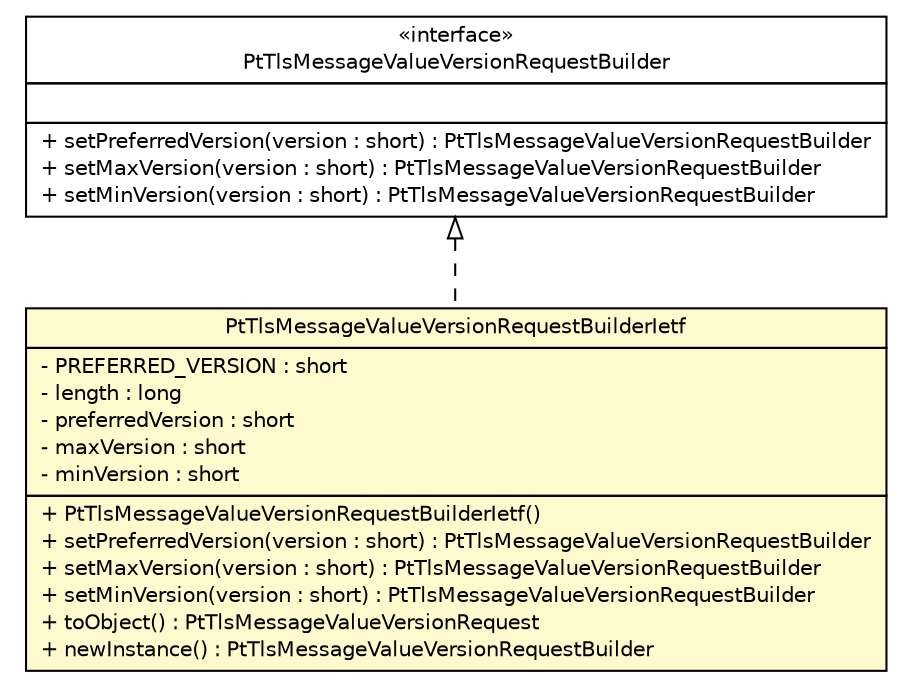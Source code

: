 #!/usr/local/bin/dot
#
# Class diagram 
# Generated by UMLGraph version R5_6 (http://www.umlgraph.org/)
#

digraph G {
	edge [fontname="Helvetica",fontsize=10,labelfontname="Helvetica",labelfontsize=10];
	node [fontname="Helvetica",fontsize=10,shape=plaintext];
	nodesep=0.25;
	ranksep=0.5;
	// org.ietf.nea.pt.value.PtTlsMessageValueVersionRequestBuilder
	c152054 [label=<<table title="org.ietf.nea.pt.value.PtTlsMessageValueVersionRequestBuilder" border="0" cellborder="1" cellspacing="0" cellpadding="2" port="p" href="./PtTlsMessageValueVersionRequestBuilder.html">
		<tr><td><table border="0" cellspacing="0" cellpadding="1">
<tr><td align="center" balign="center"> &#171;interface&#187; </td></tr>
<tr><td align="center" balign="center"> PtTlsMessageValueVersionRequestBuilder </td></tr>
		</table></td></tr>
		<tr><td><table border="0" cellspacing="0" cellpadding="1">
<tr><td align="left" balign="left">  </td></tr>
		</table></td></tr>
		<tr><td><table border="0" cellspacing="0" cellpadding="1">
<tr><td align="left" balign="left"> + setPreferredVersion(version : short) : PtTlsMessageValueVersionRequestBuilder </td></tr>
<tr><td align="left" balign="left"> + setMaxVersion(version : short) : PtTlsMessageValueVersionRequestBuilder </td></tr>
<tr><td align="left" balign="left"> + setMinVersion(version : short) : PtTlsMessageValueVersionRequestBuilder </td></tr>
		</table></td></tr>
		</table>>, URL="./PtTlsMessageValueVersionRequestBuilder.html", fontname="Helvetica", fontcolor="black", fontsize=10.0];
	// org.ietf.nea.pt.value.PtTlsMessageValueVersionRequestBuilderIetf
	c152056 [label=<<table title="org.ietf.nea.pt.value.PtTlsMessageValueVersionRequestBuilderIetf" border="0" cellborder="1" cellspacing="0" cellpadding="2" port="p" bgcolor="lemonChiffon" href="./PtTlsMessageValueVersionRequestBuilderIetf.html">
		<tr><td><table border="0" cellspacing="0" cellpadding="1">
<tr><td align="center" balign="center"> PtTlsMessageValueVersionRequestBuilderIetf </td></tr>
		</table></td></tr>
		<tr><td><table border="0" cellspacing="0" cellpadding="1">
<tr><td align="left" balign="left"> - PREFERRED_VERSION : short </td></tr>
<tr><td align="left" balign="left"> - length : long </td></tr>
<tr><td align="left" balign="left"> - preferredVersion : short </td></tr>
<tr><td align="left" balign="left"> - maxVersion : short </td></tr>
<tr><td align="left" balign="left"> - minVersion : short </td></tr>
		</table></td></tr>
		<tr><td><table border="0" cellspacing="0" cellpadding="1">
<tr><td align="left" balign="left"> + PtTlsMessageValueVersionRequestBuilderIetf() </td></tr>
<tr><td align="left" balign="left"> + setPreferredVersion(version : short) : PtTlsMessageValueVersionRequestBuilder </td></tr>
<tr><td align="left" balign="left"> + setMaxVersion(version : short) : PtTlsMessageValueVersionRequestBuilder </td></tr>
<tr><td align="left" balign="left"> + setMinVersion(version : short) : PtTlsMessageValueVersionRequestBuilder </td></tr>
<tr><td align="left" balign="left"> + toObject() : PtTlsMessageValueVersionRequest </td></tr>
<tr><td align="left" balign="left"> + newInstance() : PtTlsMessageValueVersionRequestBuilder </td></tr>
		</table></td></tr>
		</table>>, URL="./PtTlsMessageValueVersionRequestBuilderIetf.html", fontname="Helvetica", fontcolor="black", fontsize=10.0];
	//org.ietf.nea.pt.value.PtTlsMessageValueVersionRequestBuilderIetf implements org.ietf.nea.pt.value.PtTlsMessageValueVersionRequestBuilder
	c152054:p -> c152056:p [dir=back,arrowtail=empty,style=dashed];
}

